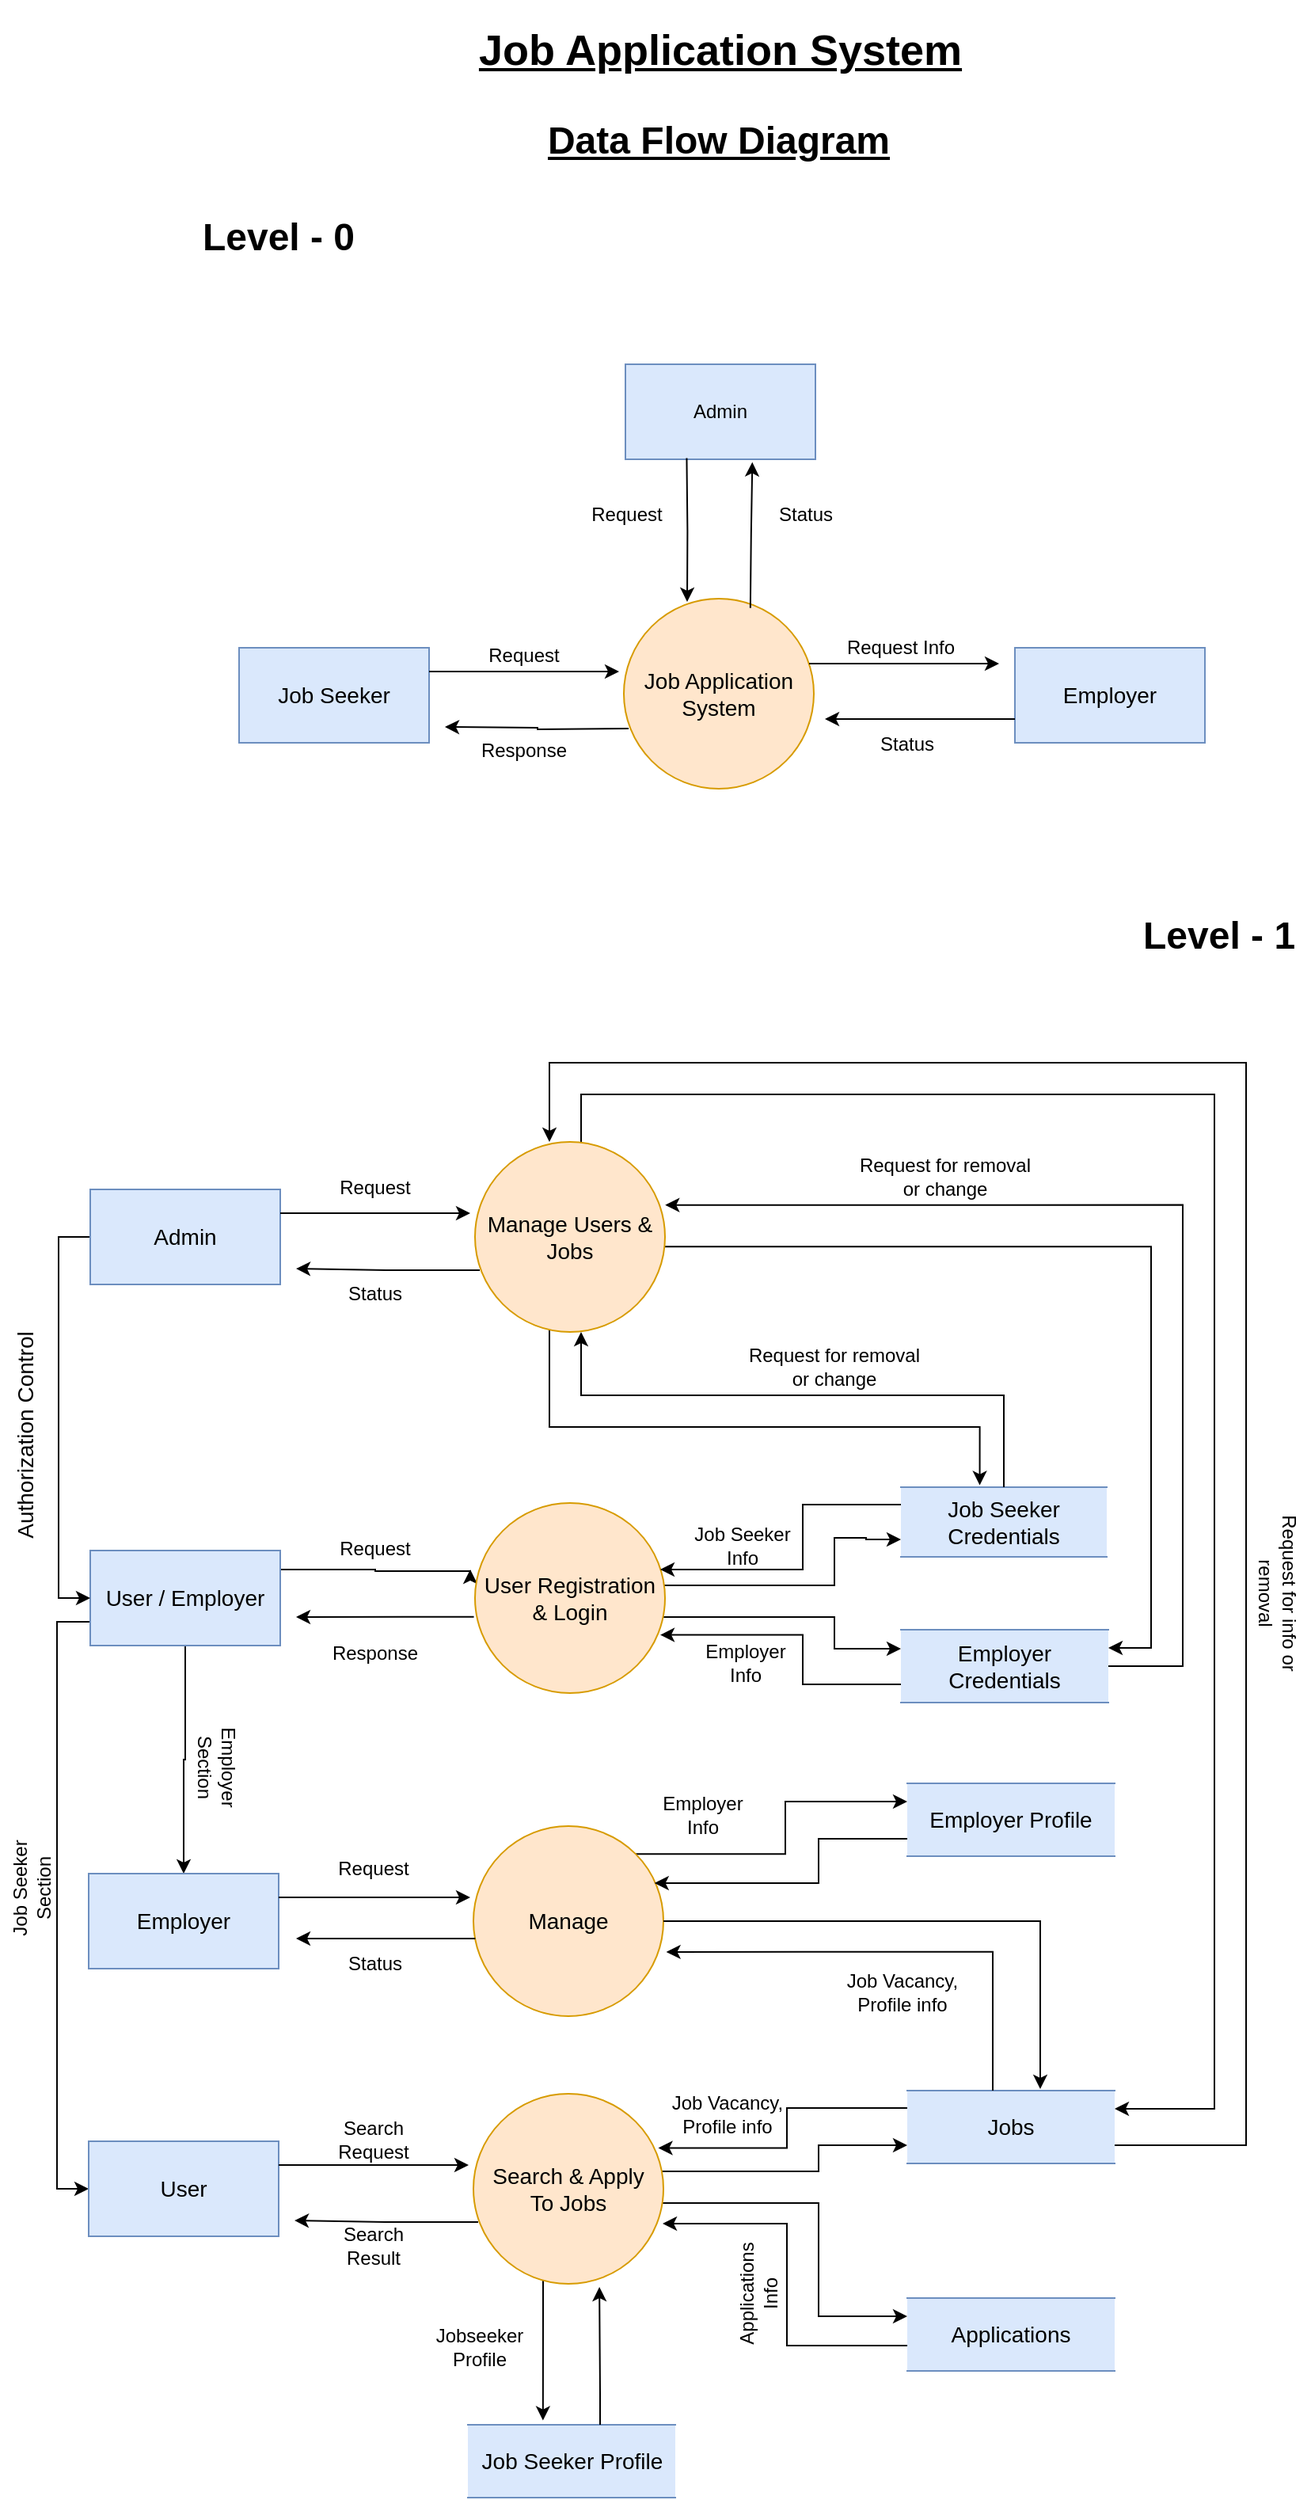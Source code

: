 <mxfile version="22.1.11" type="github" pages="2">
  <diagram name="DFD" id="n0FZbdHuvzvqF5hNi4Mt">
    <mxGraphModel dx="4400" dy="2300" grid="1" gridSize="10" guides="1" tooltips="1" connect="1" arrows="1" fold="1" page="1" pageScale="1" pageWidth="827" pageHeight="1169" math="0" shadow="0">
      <root>
        <mxCell id="0" />
        <mxCell id="1" parent="0" />
        <mxCell id="ZXx62WjoBj0hGwNEn4ZQ-1" value="&lt;h1&gt;&lt;font style=&quot;font-size: 27px;&quot;&gt;Job Application System&lt;/font&gt;&lt;/h1&gt;" style="text;html=1;strokeColor=none;fillColor=none;spacing=5;spacingTop=-20;whiteSpace=wrap;overflow=hidden;rounded=0;align=center;fontStyle=4" parent="1" vertex="1">
          <mxGeometry x="289" y="40" width="330" height="40" as="geometry" />
        </mxCell>
        <mxCell id="ZXx62WjoBj0hGwNEn4ZQ-2" value="&lt;h1&gt;Data Flow Diagram&lt;/h1&gt;" style="text;html=1;strokeColor=none;fillColor=none;spacing=5;spacingTop=-20;whiteSpace=wrap;overflow=hidden;rounded=0;align=center;fontStyle=4" parent="1" vertex="1">
          <mxGeometry x="328" y="99" width="250" height="40" as="geometry" />
        </mxCell>
        <mxCell id="ZXx62WjoBj0hGwNEn4ZQ-3" value="&lt;h1&gt;Level - 0&lt;/h1&gt;" style="text;html=1;strokeColor=none;fillColor=none;spacing=5;spacingTop=-20;whiteSpace=wrap;overflow=hidden;rounded=0;align=center;" parent="1" vertex="1">
          <mxGeometry x="115" y="160" width="120" height="40" as="geometry" />
        </mxCell>
        <mxCell id="ZXx62WjoBj0hGwNEn4ZQ-5" value="&lt;font style=&quot;font-size: 14px;&quot;&gt;Job Seeker&lt;/font&gt;" style="rounded=0;whiteSpace=wrap;html=1;fillColor=#dae8fc;strokeColor=#6c8ebf;" parent="1" vertex="1">
          <mxGeometry x="150" y="439" width="120" height="60" as="geometry" />
        </mxCell>
        <mxCell id="ZXx62WjoBj0hGwNEn4ZQ-6" value="&lt;font style=&quot;font-size: 14px;&quot;&gt;Job Application System&lt;/font&gt;" style="ellipse;whiteSpace=wrap;html=1;aspect=fixed;fillColor=#ffe6cc;strokeColor=#d79b00;" parent="1" vertex="1">
          <mxGeometry x="393" y="408" width="120" height="120" as="geometry" />
        </mxCell>
        <mxCell id="ZXx62WjoBj0hGwNEn4ZQ-7" value="&lt;font style=&quot;font-size: 14px;&quot;&gt;Employer&lt;/font&gt;" style="rounded=0;whiteSpace=wrap;html=1;fillColor=#dae8fc;strokeColor=#6c8ebf;" parent="1" vertex="1">
          <mxGeometry x="640" y="439" width="120" height="60" as="geometry" />
        </mxCell>
        <mxCell id="ZXx62WjoBj0hGwNEn4ZQ-13" value="" style="endArrow=classic;html=1;rounded=0;edgeStyle=orthogonalEdgeStyle;exitX=1;exitY=0.25;exitDx=0;exitDy=0;" parent="1" source="ZXx62WjoBj0hGwNEn4ZQ-5" edge="1">
          <mxGeometry width="50" height="50" relative="1" as="geometry">
            <mxPoint x="300" y="489" as="sourcePoint" />
            <mxPoint x="390" y="454" as="targetPoint" />
          </mxGeometry>
        </mxCell>
        <mxCell id="ZXx62WjoBj0hGwNEn4ZQ-14" value="" style="endArrow=classic;html=1;rounded=0;edgeStyle=orthogonalEdgeStyle;exitX=0.975;exitY=0.333;exitDx=0;exitDy=0;exitPerimeter=0;" parent="1" edge="1">
          <mxGeometry width="50" height="50" relative="1" as="geometry">
            <mxPoint x="510" y="448.96" as="sourcePoint" />
            <mxPoint x="630" y="449" as="targetPoint" />
          </mxGeometry>
        </mxCell>
        <mxCell id="ZXx62WjoBj0hGwNEn4ZQ-15" value="" style="endArrow=classic;html=1;rounded=0;edgeStyle=orthogonalEdgeStyle;exitX=0;exitY=0.75;exitDx=0;exitDy=0;" parent="1" source="ZXx62WjoBj0hGwNEn4ZQ-7" edge="1">
          <mxGeometry width="50" height="50" relative="1" as="geometry">
            <mxPoint x="550" y="519" as="sourcePoint" />
            <mxPoint x="520" y="484" as="targetPoint" />
          </mxGeometry>
        </mxCell>
        <mxCell id="ZXx62WjoBj0hGwNEn4ZQ-16" value="" style="endArrow=classic;html=1;rounded=0;edgeStyle=orthogonalEdgeStyle;exitX=0.025;exitY=0.675;exitDx=0;exitDy=0;exitPerimeter=0;" parent="1" edge="1">
          <mxGeometry width="50" height="50" relative="1" as="geometry">
            <mxPoint x="396" y="490" as="sourcePoint" />
            <mxPoint x="280" y="489" as="targetPoint" />
          </mxGeometry>
        </mxCell>
        <mxCell id="ZXx62WjoBj0hGwNEn4ZQ-17" value="Request" style="text;html=1;strokeColor=none;fillColor=none;align=center;verticalAlign=middle;whiteSpace=wrap;rounded=0;" parent="1" vertex="1">
          <mxGeometry x="300" y="429" width="60" height="30" as="geometry" />
        </mxCell>
        <mxCell id="ZXx62WjoBj0hGwNEn4ZQ-18" value="Request Info" style="text;html=1;strokeColor=none;fillColor=none;align=center;verticalAlign=middle;whiteSpace=wrap;rounded=0;" parent="1" vertex="1">
          <mxGeometry x="528" y="424" width="80" height="30" as="geometry" />
        </mxCell>
        <mxCell id="ZXx62WjoBj0hGwNEn4ZQ-19" value="Response" style="text;html=1;strokeColor=none;fillColor=none;align=center;verticalAlign=middle;whiteSpace=wrap;rounded=0;" parent="1" vertex="1">
          <mxGeometry x="300" y="489" width="60" height="30" as="geometry" />
        </mxCell>
        <mxCell id="ZXx62WjoBj0hGwNEn4ZQ-20" value="Status" style="text;html=1;strokeColor=none;fillColor=none;align=center;verticalAlign=middle;whiteSpace=wrap;rounded=0;" parent="1" vertex="1">
          <mxGeometry x="542" y="485" width="60" height="30" as="geometry" />
        </mxCell>
        <mxCell id="ZXx62WjoBj0hGwNEn4ZQ-21" value="&lt;h1&gt;Level - 1&lt;/h1&gt;" style="text;html=1;strokeColor=none;fillColor=none;spacing=5;spacingTop=-20;whiteSpace=wrap;overflow=hidden;rounded=0;" parent="1" vertex="1">
          <mxGeometry x="716" y="601" width="110" height="40" as="geometry" />
        </mxCell>
        <mxCell id="LY_n04c2pggJdk4liKM1-3" style="edgeStyle=orthogonalEdgeStyle;rounded=0;orthogonalLoop=1;jettySize=auto;html=1;exitX=0;exitY=0.75;exitDx=0;exitDy=0;entryX=0;entryY=0.5;entryDx=0;entryDy=0;" parent="1" source="ZXx62WjoBj0hGwNEn4ZQ-34" target="rvOceuUh3xd4G9wwaCa7-1" edge="1">
          <mxGeometry relative="1" as="geometry">
            <mxPoint x="56" y="1232" as="sourcePoint" />
          </mxGeometry>
        </mxCell>
        <mxCell id="LY_n04c2pggJdk4liKM1-40" style="edgeStyle=orthogonalEdgeStyle;rounded=0;orthogonalLoop=1;jettySize=auto;html=1;" parent="1" source="ZXx62WjoBj0hGwNEn4ZQ-34" edge="1">
          <mxGeometry relative="1" as="geometry">
            <mxPoint x="296" y="1021" as="targetPoint" />
            <Array as="points">
              <mxPoint x="236" y="1021" />
              <mxPoint x="296" y="1022" />
            </Array>
          </mxGeometry>
        </mxCell>
        <mxCell id="FFaIjdkaDEvUhMHpH5DO-14" style="edgeStyle=orthogonalEdgeStyle;rounded=0;orthogonalLoop=1;jettySize=auto;html=1;" edge="1" parent="1" source="ZXx62WjoBj0hGwNEn4ZQ-34" target="3oJ-Er16zWGDzY93MScV-1">
          <mxGeometry relative="1" as="geometry" />
        </mxCell>
        <mxCell id="ZXx62WjoBj0hGwNEn4ZQ-34" value="&lt;span style=&quot;font-size: 14px;&quot;&gt;User / Employer&lt;/span&gt;" style="rounded=0;whiteSpace=wrap;html=1;fillColor=#dae8fc;strokeColor=#6c8ebf;" parent="1" vertex="1">
          <mxGeometry x="56" y="1009" width="120" height="60" as="geometry" />
        </mxCell>
        <mxCell id="LY_n04c2pggJdk4liKM1-36" style="edgeStyle=orthogonalEdgeStyle;rounded=0;orthogonalLoop=1;jettySize=auto;html=1;entryX=0;entryY=0.75;entryDx=0;entryDy=0;" parent="1" source="ZXx62WjoBj0hGwNEn4ZQ-35" target="LY_n04c2pggJdk4liKM1-7" edge="1">
          <mxGeometry relative="1" as="geometry">
            <Array as="points">
              <mxPoint x="526" y="1031" />
              <mxPoint x="526" y="1001" />
              <mxPoint x="546" y="1001" />
            </Array>
          </mxGeometry>
        </mxCell>
        <mxCell id="LY_n04c2pggJdk4liKM1-37" style="edgeStyle=orthogonalEdgeStyle;rounded=0;orthogonalLoop=1;jettySize=auto;html=1;entryX=0;entryY=0.261;entryDx=0;entryDy=0;entryPerimeter=0;" parent="1" source="ZXx62WjoBj0hGwNEn4ZQ-35" target="LY_n04c2pggJdk4liKM1-8" edge="1">
          <mxGeometry relative="1" as="geometry">
            <Array as="points">
              <mxPoint x="526" y="1051" />
              <mxPoint x="526" y="1071" />
            </Array>
          </mxGeometry>
        </mxCell>
        <mxCell id="LY_n04c2pggJdk4liKM1-41" style="edgeStyle=orthogonalEdgeStyle;rounded=0;orthogonalLoop=1;jettySize=auto;html=1;exitX=-0.006;exitY=0.599;exitDx=0;exitDy=0;exitPerimeter=0;" parent="1" source="ZXx62WjoBj0hGwNEn4ZQ-35" edge="1">
          <mxGeometry relative="1" as="geometry">
            <mxPoint x="186" y="1051" as="targetPoint" />
            <Array as="points">
              <mxPoint x="276" y="1051" />
              <mxPoint x="276" y="1051" />
            </Array>
          </mxGeometry>
        </mxCell>
        <mxCell id="ZXx62WjoBj0hGwNEn4ZQ-35" value="&lt;span style=&quot;font-size: 14px;&quot;&gt;User Registration &amp;amp; Login&lt;/span&gt;" style="ellipse;whiteSpace=wrap;html=1;aspect=fixed;fillColor=#ffe6cc;strokeColor=#d79b00;" parent="1" vertex="1">
          <mxGeometry x="299" y="979" width="120" height="120" as="geometry" />
        </mxCell>
        <mxCell id="ZXx62WjoBj0hGwNEn4ZQ-39" value="Request" style="text;html=1;strokeColor=none;fillColor=none;align=center;verticalAlign=middle;whiteSpace=wrap;rounded=0;" parent="1" vertex="1">
          <mxGeometry x="206" y="993" width="60" height="30" as="geometry" />
        </mxCell>
        <mxCell id="ZXx62WjoBj0hGwNEn4ZQ-41" value="Response" style="text;html=1;strokeColor=none;fillColor=none;align=center;verticalAlign=middle;whiteSpace=wrap;rounded=0;" parent="1" vertex="1">
          <mxGeometry x="206" y="1059" width="60" height="30" as="geometry" />
        </mxCell>
        <mxCell id="ZXx62WjoBj0hGwNEn4ZQ-48" value="Job Seeker Info" style="text;html=1;strokeColor=none;fillColor=none;align=center;verticalAlign=middle;whiteSpace=wrap;rounded=0;" parent="1" vertex="1">
          <mxGeometry x="432" y="991" width="72" height="30" as="geometry" />
        </mxCell>
        <mxCell id="ZXx62WjoBj0hGwNEn4ZQ-49" value="Employer Info" style="text;html=1;strokeColor=none;fillColor=none;align=center;verticalAlign=middle;whiteSpace=wrap;rounded=0;" parent="1" vertex="1">
          <mxGeometry x="440" y="1065" width="60" height="30" as="geometry" />
        </mxCell>
        <mxCell id="rvOceuUh3xd4G9wwaCa7-1" value="&lt;span style=&quot;font-size: 14px;&quot;&gt;User&lt;/span&gt;" style="rounded=0;whiteSpace=wrap;html=1;fillColor=#dae8fc;strokeColor=#6c8ebf;" parent="1" vertex="1">
          <mxGeometry x="55" y="1382" width="120" height="60" as="geometry" />
        </mxCell>
        <mxCell id="LY_n04c2pggJdk4liKM1-34" style="edgeStyle=orthogonalEdgeStyle;rounded=0;orthogonalLoop=1;jettySize=auto;html=1;entryX=0;entryY=0.75;entryDx=0;entryDy=0;" parent="1" source="rvOceuUh3xd4G9wwaCa7-2" target="LY_n04c2pggJdk4liKM1-12" edge="1">
          <mxGeometry relative="1" as="geometry">
            <Array as="points">
              <mxPoint x="516" y="1401" />
              <mxPoint x="516" y="1384" />
            </Array>
          </mxGeometry>
        </mxCell>
        <mxCell id="FFaIjdkaDEvUhMHpH5DO-2" style="edgeStyle=orthogonalEdgeStyle;rounded=0;orthogonalLoop=1;jettySize=auto;html=1;entryX=0;entryY=0.25;entryDx=0;entryDy=0;" edge="1" parent="1" source="rvOceuUh3xd4G9wwaCa7-2" target="LY_n04c2pggJdk4liKM1-13">
          <mxGeometry relative="1" as="geometry">
            <Array as="points">
              <mxPoint x="516" y="1421" />
              <mxPoint x="516" y="1492" />
            </Array>
          </mxGeometry>
        </mxCell>
        <mxCell id="FFaIjdkaDEvUhMHpH5DO-5" style="edgeStyle=orthogonalEdgeStyle;rounded=0;orthogonalLoop=1;jettySize=auto;html=1;entryX=0.362;entryY=-0.059;entryDx=0;entryDy=0;entryPerimeter=0;" edge="1" parent="1" source="rvOceuUh3xd4G9wwaCa7-2" target="FFaIjdkaDEvUhMHpH5DO-4">
          <mxGeometry relative="1" as="geometry">
            <Array as="points">
              <mxPoint x="342" y="1491" />
              <mxPoint x="342" y="1491" />
            </Array>
          </mxGeometry>
        </mxCell>
        <mxCell id="rvOceuUh3xd4G9wwaCa7-2" value="&lt;span style=&quot;font-size: 14px;&quot;&gt;Search &amp;amp; Apply &lt;br&gt;To Jobs&lt;/span&gt;" style="ellipse;whiteSpace=wrap;html=1;aspect=fixed;fillColor=#ffe6cc;strokeColor=#d79b00;" parent="1" vertex="1">
          <mxGeometry x="298" y="1352" width="120" height="120" as="geometry" />
        </mxCell>
        <mxCell id="rvOceuUh3xd4G9wwaCa7-4" value="" style="endArrow=classic;html=1;rounded=0;edgeStyle=orthogonalEdgeStyle;exitX=1;exitY=0.25;exitDx=0;exitDy=0;" parent="1" source="rvOceuUh3xd4G9wwaCa7-1" edge="1">
          <mxGeometry width="50" height="50" relative="1" as="geometry">
            <mxPoint x="205" y="1432" as="sourcePoint" />
            <mxPoint x="295" y="1397" as="targetPoint" />
          </mxGeometry>
        </mxCell>
        <mxCell id="rvOceuUh3xd4G9wwaCa7-5" value="" style="endArrow=classic;html=1;rounded=0;edgeStyle=orthogonalEdgeStyle;exitX=0.025;exitY=0.675;exitDx=0;exitDy=0;exitPerimeter=0;" parent="1" source="rvOceuUh3xd4G9wwaCa7-2" edge="1">
          <mxGeometry width="50" height="50" relative="1" as="geometry">
            <mxPoint x="185" y="1482" as="sourcePoint" />
            <mxPoint x="185" y="1432" as="targetPoint" />
          </mxGeometry>
        </mxCell>
        <mxCell id="rvOceuUh3xd4G9wwaCa7-6" value="Search&lt;br&gt;Request" style="text;html=1;strokeColor=none;fillColor=none;align=center;verticalAlign=middle;whiteSpace=wrap;rounded=0;" parent="1" vertex="1">
          <mxGeometry x="205" y="1366" width="60" height="30" as="geometry" />
        </mxCell>
        <mxCell id="rvOceuUh3xd4G9wwaCa7-7" value="Search Result" style="text;html=1;strokeColor=none;fillColor=none;align=center;verticalAlign=middle;whiteSpace=wrap;rounded=0;" parent="1" vertex="1">
          <mxGeometry x="205" y="1433" width="60" height="30" as="geometry" />
        </mxCell>
        <mxCell id="rvOceuUh3xd4G9wwaCa7-10" value="Applications Info" style="text;html=1;strokeColor=none;fillColor=none;align=center;verticalAlign=middle;whiteSpace=wrap;rounded=0;rotation=270;" parent="1" vertex="1">
          <mxGeometry x="442" y="1463" width="72" height="30" as="geometry" />
        </mxCell>
        <mxCell id="rvOceuUh3xd4G9wwaCa7-11" value="Job Vacancy, Profile info" style="text;html=1;strokeColor=none;fillColor=none;align=center;verticalAlign=middle;whiteSpace=wrap;rounded=0;" parent="1" vertex="1">
          <mxGeometry x="418" y="1350" width="81" height="30" as="geometry" />
        </mxCell>
        <mxCell id="LY_n04c2pggJdk4liKM1-27" style="edgeStyle=orthogonalEdgeStyle;rounded=0;orthogonalLoop=1;jettySize=auto;html=1;entryX=0;entryY=0.5;entryDx=0;entryDy=0;" parent="1" source="rvOceuUh3xd4G9wwaCa7-31" target="ZXx62WjoBj0hGwNEn4ZQ-34" edge="1">
          <mxGeometry relative="1" as="geometry">
            <Array as="points">
              <mxPoint x="36" y="811" />
              <mxPoint x="36" y="1039" />
            </Array>
          </mxGeometry>
        </mxCell>
        <mxCell id="rvOceuUh3xd4G9wwaCa7-31" value="&lt;span style=&quot;font-size: 14px;&quot;&gt;Admin&lt;/span&gt;" style="rounded=0;whiteSpace=wrap;html=1;fillColor=#dae8fc;strokeColor=#6c8ebf;" parent="1" vertex="1">
          <mxGeometry x="56" y="781" width="120" height="60" as="geometry" />
        </mxCell>
        <mxCell id="LY_n04c2pggJdk4liKM1-25" style="edgeStyle=orthogonalEdgeStyle;rounded=0;orthogonalLoop=1;jettySize=auto;html=1;entryX=0.383;entryY=-0.028;entryDx=0;entryDy=0;entryPerimeter=0;" parent="1" source="rvOceuUh3xd4G9wwaCa7-32" target="LY_n04c2pggJdk4liKM1-7" edge="1">
          <mxGeometry relative="1" as="geometry">
            <Array as="points">
              <mxPoint x="346" y="931" />
              <mxPoint x="618" y="931" />
            </Array>
          </mxGeometry>
        </mxCell>
        <mxCell id="LY_n04c2pggJdk4liKM1-30" style="edgeStyle=orthogonalEdgeStyle;rounded=0;orthogonalLoop=1;jettySize=auto;html=1;entryX=1;entryY=0.25;entryDx=0;entryDy=0;exitX=0.999;exitY=0.551;exitDx=0;exitDy=0;exitPerimeter=0;" parent="1" source="rvOceuUh3xd4G9wwaCa7-32" target="LY_n04c2pggJdk4liKM1-8" edge="1">
          <mxGeometry relative="1" as="geometry">
            <mxPoint x="486" y="821" as="sourcePoint" />
            <Array as="points">
              <mxPoint x="726" y="817" />
              <mxPoint x="726" y="1071" />
            </Array>
          </mxGeometry>
        </mxCell>
        <mxCell id="FFaIjdkaDEvUhMHpH5DO-8" style="edgeStyle=orthogonalEdgeStyle;rounded=0;orthogonalLoop=1;jettySize=auto;html=1;entryX=1;entryY=0.25;entryDx=0;entryDy=0;" edge="1" parent="1" source="rvOceuUh3xd4G9wwaCa7-32" target="LY_n04c2pggJdk4liKM1-12">
          <mxGeometry relative="1" as="geometry">
            <Array as="points">
              <mxPoint x="366" y="721" />
              <mxPoint x="766" y="721" />
              <mxPoint x="766" y="1361" />
            </Array>
          </mxGeometry>
        </mxCell>
        <mxCell id="rvOceuUh3xd4G9wwaCa7-32" value="&lt;span style=&quot;font-size: 14px;&quot;&gt;Manage Users &amp;amp; Jobs&lt;/span&gt;" style="ellipse;whiteSpace=wrap;html=1;aspect=fixed;fillColor=#ffe6cc;strokeColor=#d79b00;" parent="1" vertex="1">
          <mxGeometry x="299" y="751" width="120" height="120" as="geometry" />
        </mxCell>
        <mxCell id="rvOceuUh3xd4G9wwaCa7-34" value="" style="endArrow=classic;html=1;rounded=0;edgeStyle=orthogonalEdgeStyle;exitX=1;exitY=0.25;exitDx=0;exitDy=0;" parent="1" source="rvOceuUh3xd4G9wwaCa7-31" edge="1">
          <mxGeometry width="50" height="50" relative="1" as="geometry">
            <mxPoint x="206" y="831" as="sourcePoint" />
            <mxPoint x="296" y="796" as="targetPoint" />
          </mxGeometry>
        </mxCell>
        <mxCell id="rvOceuUh3xd4G9wwaCa7-35" value="" style="endArrow=classic;html=1;rounded=0;edgeStyle=orthogonalEdgeStyle;exitX=0.025;exitY=0.675;exitDx=0;exitDy=0;exitPerimeter=0;" parent="1" source="rvOceuUh3xd4G9wwaCa7-32" edge="1">
          <mxGeometry width="50" height="50" relative="1" as="geometry">
            <mxPoint x="186" y="881" as="sourcePoint" />
            <mxPoint x="186" y="831" as="targetPoint" />
          </mxGeometry>
        </mxCell>
        <mxCell id="rvOceuUh3xd4G9wwaCa7-36" value="Request" style="text;html=1;strokeColor=none;fillColor=none;align=center;verticalAlign=middle;whiteSpace=wrap;rounded=0;" parent="1" vertex="1">
          <mxGeometry x="206" y="765" width="60" height="30" as="geometry" />
        </mxCell>
        <mxCell id="rvOceuUh3xd4G9wwaCa7-37" value="Status" style="text;html=1;strokeColor=none;fillColor=none;align=center;verticalAlign=middle;whiteSpace=wrap;rounded=0;" parent="1" vertex="1">
          <mxGeometry x="206" y="832" width="60" height="30" as="geometry" />
        </mxCell>
        <mxCell id="rvOceuUh3xd4G9wwaCa7-49" value="Request" style="text;html=1;strokeColor=none;fillColor=none;align=center;verticalAlign=middle;whiteSpace=wrap;rounded=0;" parent="1" vertex="1">
          <mxGeometry x="365" y="340" width="60" height="30" as="geometry" />
        </mxCell>
        <mxCell id="rvOceuUh3xd4G9wwaCa7-50" value="Status" style="text;html=1;strokeColor=none;fillColor=none;align=center;verticalAlign=middle;whiteSpace=wrap;rounded=0;" parent="1" vertex="1">
          <mxGeometry x="478" y="340" width="60" height="30" as="geometry" />
        </mxCell>
        <mxCell id="rvOceuUh3xd4G9wwaCa7-51" value="Admin" style="rounded=0;whiteSpace=wrap;html=1;fillColor=#dae8fc;strokeColor=#6c8ebf;" parent="1" vertex="1">
          <mxGeometry x="394" y="260" width="120" height="60" as="geometry" />
        </mxCell>
        <mxCell id="rvOceuUh3xd4G9wwaCa7-52" value="" style="endArrow=classic;html=1;rounded=0;edgeStyle=orthogonalEdgeStyle;exitX=0.356;exitY=0.987;exitDx=0;exitDy=0;exitPerimeter=0;" parent="1" edge="1">
          <mxGeometry width="50" height="50" relative="1" as="geometry">
            <mxPoint x="432.72" y="319.22" as="sourcePoint" />
            <mxPoint x="433" y="410" as="targetPoint" />
          </mxGeometry>
        </mxCell>
        <mxCell id="rvOceuUh3xd4G9wwaCa7-54" value="" style="endArrow=classic;html=1;rounded=0;edgeStyle=orthogonalEdgeStyle;entryX=0.668;entryY=1.03;entryDx=0;entryDy=0;entryPerimeter=0;exitX=0.691;exitY=-0.009;exitDx=0;exitDy=0;exitPerimeter=0;" parent="1" target="rvOceuUh3xd4G9wwaCa7-51" edge="1">
          <mxGeometry width="50" height="50" relative="1" as="geometry">
            <mxPoint x="472.92" y="413.92" as="sourcePoint" />
            <mxPoint x="472" y="327.8" as="targetPoint" />
          </mxGeometry>
        </mxCell>
        <mxCell id="3oJ-Er16zWGDzY93MScV-1" value="&lt;span style=&quot;font-size: 14px;&quot;&gt;Employer&lt;/span&gt;" style="rounded=0;whiteSpace=wrap;html=1;fillColor=#dae8fc;strokeColor=#6c8ebf;" parent="1" vertex="1">
          <mxGeometry x="55" y="1213" width="120" height="60" as="geometry" />
        </mxCell>
        <mxCell id="LY_n04c2pggJdk4liKM1-43" style="edgeStyle=orthogonalEdgeStyle;rounded=0;orthogonalLoop=1;jettySize=auto;html=1;exitX=1;exitY=0;exitDx=0;exitDy=0;entryX=0;entryY=0.25;entryDx=0;entryDy=0;" parent="1" source="3oJ-Er16zWGDzY93MScV-2" target="LY_n04c2pggJdk4liKM1-11" edge="1">
          <mxGeometry relative="1" as="geometry" />
        </mxCell>
        <mxCell id="3oJ-Er16zWGDzY93MScV-2" value="&lt;span style=&quot;font-size: 14px;&quot;&gt;Manage&lt;/span&gt;" style="ellipse;whiteSpace=wrap;html=1;aspect=fixed;fillColor=#ffe6cc;strokeColor=#d79b00;" parent="1" vertex="1">
          <mxGeometry x="298" y="1183" width="120" height="120" as="geometry" />
        </mxCell>
        <mxCell id="3oJ-Er16zWGDzY93MScV-6" value="Request" style="text;html=1;strokeColor=none;fillColor=none;align=center;verticalAlign=middle;whiteSpace=wrap;rounded=0;" parent="1" vertex="1">
          <mxGeometry x="205" y="1195" width="60" height="30" as="geometry" />
        </mxCell>
        <mxCell id="3oJ-Er16zWGDzY93MScV-7" value="Status" style="text;html=1;strokeColor=none;fillColor=none;align=center;verticalAlign=middle;whiteSpace=wrap;rounded=0;" parent="1" vertex="1">
          <mxGeometry x="206" y="1255" width="60" height="30" as="geometry" />
        </mxCell>
        <mxCell id="3oJ-Er16zWGDzY93MScV-9" value="Employer Info" style="text;html=1;strokeColor=none;fillColor=none;align=center;verticalAlign=middle;whiteSpace=wrap;rounded=0;" parent="1" vertex="1">
          <mxGeometry x="407" y="1161" width="72" height="30" as="geometry" />
        </mxCell>
        <mxCell id="3oJ-Er16zWGDzY93MScV-10" value="Job Vacancy, Profile info" style="text;html=1;strokeColor=none;fillColor=none;align=center;verticalAlign=middle;whiteSpace=wrap;rounded=0;" parent="1" vertex="1">
          <mxGeometry x="525" y="1273" width="88" height="30" as="geometry" />
        </mxCell>
        <mxCell id="3oJ-Er16zWGDzY93MScV-19" value="" style="endArrow=classic;html=1;rounded=0;exitX=1;exitY=0.25;exitDx=0;exitDy=0;" parent="1" source="3oJ-Er16zWGDzY93MScV-1" edge="1">
          <mxGeometry width="50" height="50" relative="1" as="geometry">
            <mxPoint x="206" y="1255" as="sourcePoint" />
            <mxPoint x="296" y="1228" as="targetPoint" />
          </mxGeometry>
        </mxCell>
        <mxCell id="3oJ-Er16zWGDzY93MScV-20" value="" style="endArrow=classic;html=1;rounded=0;exitX=0.01;exitY=0.592;exitDx=0;exitDy=0;exitPerimeter=0;" parent="1" source="3oJ-Er16zWGDzY93MScV-2" edge="1">
          <mxGeometry width="50" height="50" relative="1" as="geometry">
            <mxPoint x="156" y="1335" as="sourcePoint" />
            <mxPoint x="186" y="1254" as="targetPoint" />
          </mxGeometry>
        </mxCell>
        <mxCell id="LY_n04c2pggJdk4liKM1-6" value="Employer Section" style="text;html=1;strokeColor=none;fillColor=none;align=center;verticalAlign=middle;whiteSpace=wrap;rounded=0;rotation=90;" parent="1" vertex="1">
          <mxGeometry x="106" y="1131" width="60" height="30" as="geometry" />
        </mxCell>
        <mxCell id="LY_n04c2pggJdk4liKM1-7" value="&lt;font style=&quot;font-size: 14px;&quot;&gt;Job Seeker Credentials&lt;/font&gt;" style="html=1;dashed=0;whiteSpace=wrap;shape=partialRectangle;right=0;left=0;fillColor=#dae8fc;strokeColor=#6c8ebf;" parent="1" vertex="1">
          <mxGeometry x="568" y="969" width="130" height="44" as="geometry" />
        </mxCell>
        <mxCell id="LY_n04c2pggJdk4liKM1-8" value="&lt;font style=&quot;font-size: 14px;&quot;&gt;Employer Credentials&lt;/font&gt;" style="html=1;dashed=0;whiteSpace=wrap;shape=partialRectangle;right=0;left=0;fillColor=#dae8fc;strokeColor=#6c8ebf;" parent="1" vertex="1">
          <mxGeometry x="568" y="1059" width="131" height="46" as="geometry" />
        </mxCell>
        <mxCell id="LY_n04c2pggJdk4liKM1-11" value="&lt;font style=&quot;font-size: 14px;&quot;&gt;Employer Profile&lt;/font&gt;" style="html=1;dashed=0;whiteSpace=wrap;shape=partialRectangle;right=0;left=0;fillColor=#dae8fc;strokeColor=#6c8ebf;" parent="1" vertex="1">
          <mxGeometry x="572" y="1156" width="131" height="46" as="geometry" />
        </mxCell>
        <mxCell id="FFaIjdkaDEvUhMHpH5DO-9" style="edgeStyle=orthogonalEdgeStyle;rounded=0;orthogonalLoop=1;jettySize=auto;html=1;exitX=1;exitY=0.75;exitDx=0;exitDy=0;" edge="1" parent="1" source="LY_n04c2pggJdk4liKM1-12">
          <mxGeometry relative="1" as="geometry">
            <mxPoint x="346" y="751" as="targetPoint" />
            <Array as="points">
              <mxPoint x="786" y="1385" />
              <mxPoint x="786" y="701" />
              <mxPoint x="346" y="701" />
              <mxPoint x="346" y="751" />
            </Array>
          </mxGeometry>
        </mxCell>
        <mxCell id="LY_n04c2pggJdk4liKM1-12" value="&lt;font style=&quot;font-size: 14px;&quot;&gt;Jobs&lt;/font&gt;" style="html=1;dashed=0;whiteSpace=wrap;shape=partialRectangle;right=0;left=0;fillColor=#dae8fc;strokeColor=#6c8ebf;" parent="1" vertex="1">
          <mxGeometry x="572" y="1350" width="131" height="46" as="geometry" />
        </mxCell>
        <mxCell id="LY_n04c2pggJdk4liKM1-13" value="&lt;font style=&quot;font-size: 14px;&quot;&gt;Applications&lt;/font&gt;" style="html=1;dashed=0;whiteSpace=wrap;shape=partialRectangle;right=0;left=0;fillColor=#dae8fc;strokeColor=#6c8ebf;" parent="1" vertex="1">
          <mxGeometry x="572" y="1481" width="131" height="46" as="geometry" />
        </mxCell>
        <mxCell id="LY_n04c2pggJdk4liKM1-21" value="Job Seeker Section" style="text;html=1;strokeColor=none;fillColor=none;align=center;verticalAlign=middle;whiteSpace=wrap;rounded=0;rotation=270;" parent="1" vertex="1">
          <mxGeometry x="-16" y="1207" width="70" height="30" as="geometry" />
        </mxCell>
        <mxCell id="LY_n04c2pggJdk4liKM1-24" value="&lt;font style=&quot;font-size: 14px;&quot;&gt;Authorization Control&lt;/font&gt;" style="text;html=1;strokeColor=none;fillColor=none;align=center;verticalAlign=middle;whiteSpace=wrap;rounded=0;rotation=270;" parent="1" vertex="1">
          <mxGeometry x="-55" y="921" width="140" height="30" as="geometry" />
        </mxCell>
        <mxCell id="LY_n04c2pggJdk4liKM1-26" style="edgeStyle=orthogonalEdgeStyle;rounded=0;orthogonalLoop=1;jettySize=auto;html=1;exitX=0.5;exitY=0;exitDx=0;exitDy=0;" parent="1" source="LY_n04c2pggJdk4liKM1-7" edge="1">
          <mxGeometry relative="1" as="geometry">
            <mxPoint x="366" y="871" as="targetPoint" />
            <Array as="points">
              <mxPoint x="633" y="911" />
              <mxPoint x="366" y="911" />
            </Array>
          </mxGeometry>
        </mxCell>
        <mxCell id="LY_n04c2pggJdk4liKM1-31" style="edgeStyle=orthogonalEdgeStyle;rounded=0;orthogonalLoop=1;jettySize=auto;html=1;exitX=1;exitY=0.5;exitDx=0;exitDy=0;entryX=1.001;entryY=0.332;entryDx=0;entryDy=0;entryPerimeter=0;" parent="1" source="LY_n04c2pggJdk4liKM1-8" target="rvOceuUh3xd4G9wwaCa7-32" edge="1">
          <mxGeometry relative="1" as="geometry">
            <mxPoint x="696" y="1091" as="sourcePoint" />
            <mxPoint x="426" y="791" as="targetPoint" />
            <Array as="points">
              <mxPoint x="746" y="1082" />
              <mxPoint x="746" y="791" />
            </Array>
          </mxGeometry>
        </mxCell>
        <mxCell id="LY_n04c2pggJdk4liKM1-32" style="edgeStyle=orthogonalEdgeStyle;rounded=0;orthogonalLoop=1;jettySize=auto;html=1;" parent="1" source="3oJ-Er16zWGDzY93MScV-2" edge="1">
          <mxGeometry relative="1" as="geometry">
            <mxPoint x="656" y="1349" as="targetPoint" />
            <Array as="points">
              <mxPoint x="656" y="1243" />
              <mxPoint x="656" y="1349" />
            </Array>
          </mxGeometry>
        </mxCell>
        <mxCell id="LY_n04c2pggJdk4liKM1-33" style="edgeStyle=orthogonalEdgeStyle;rounded=0;orthogonalLoop=1;jettySize=auto;html=1;entryX=1.015;entryY=0.662;entryDx=0;entryDy=0;entryPerimeter=0;" parent="1" source="LY_n04c2pggJdk4liKM1-12" target="3oJ-Er16zWGDzY93MScV-2" edge="1">
          <mxGeometry relative="1" as="geometry">
            <Array as="points">
              <mxPoint x="626" y="1262" />
            </Array>
          </mxGeometry>
        </mxCell>
        <mxCell id="LY_n04c2pggJdk4liKM1-35" style="edgeStyle=orthogonalEdgeStyle;rounded=0;orthogonalLoop=1;jettySize=auto;html=1;entryX=0.973;entryY=0.285;entryDx=0;entryDy=0;entryPerimeter=0;" parent="1" source="LY_n04c2pggJdk4liKM1-12" target="rvOceuUh3xd4G9wwaCa7-2" edge="1">
          <mxGeometry relative="1" as="geometry">
            <mxPoint x="416" y="1350" as="targetPoint" />
            <Array as="points">
              <mxPoint x="496" y="1361" />
              <mxPoint x="496" y="1386" />
            </Array>
          </mxGeometry>
        </mxCell>
        <mxCell id="LY_n04c2pggJdk4liKM1-38" style="edgeStyle=orthogonalEdgeStyle;rounded=0;orthogonalLoop=1;jettySize=auto;html=1;exitX=0;exitY=0.25;exitDx=0;exitDy=0;entryX=0.975;entryY=0.35;entryDx=0;entryDy=0;entryPerimeter=0;" parent="1" source="LY_n04c2pggJdk4liKM1-7" target="ZXx62WjoBj0hGwNEn4ZQ-35" edge="1">
          <mxGeometry relative="1" as="geometry">
            <Array as="points">
              <mxPoint x="506" y="980" />
              <mxPoint x="506" y="1021" />
            </Array>
          </mxGeometry>
        </mxCell>
        <mxCell id="LY_n04c2pggJdk4liKM1-39" style="edgeStyle=orthogonalEdgeStyle;rounded=0;orthogonalLoop=1;jettySize=auto;html=1;exitX=0;exitY=0.75;exitDx=0;exitDy=0;entryX=0.975;entryY=0.694;entryDx=0;entryDy=0;entryPerimeter=0;" parent="1" source="LY_n04c2pggJdk4liKM1-8" target="ZXx62WjoBj0hGwNEn4ZQ-35" edge="1">
          <mxGeometry relative="1" as="geometry">
            <Array as="points">
              <mxPoint x="506" y="1093" />
              <mxPoint x="506" y="1062" />
            </Array>
          </mxGeometry>
        </mxCell>
        <mxCell id="LY_n04c2pggJdk4liKM1-44" style="edgeStyle=orthogonalEdgeStyle;rounded=0;orthogonalLoop=1;jettySize=auto;html=1;entryX=0.953;entryY=0.3;entryDx=0;entryDy=0;entryPerimeter=0;" parent="1" source="LY_n04c2pggJdk4liKM1-11" target="3oJ-Er16zWGDzY93MScV-2" edge="1">
          <mxGeometry relative="1" as="geometry">
            <Array as="points">
              <mxPoint x="516" y="1191" />
              <mxPoint x="516" y="1219" />
            </Array>
          </mxGeometry>
        </mxCell>
        <mxCell id="FFaIjdkaDEvUhMHpH5DO-3" style="edgeStyle=orthogonalEdgeStyle;rounded=0;orthogonalLoop=1;jettySize=auto;html=1;entryX=0.996;entryY=0.683;entryDx=0;entryDy=0;entryPerimeter=0;" edge="1" parent="1" source="LY_n04c2pggJdk4liKM1-13" target="rvOceuUh3xd4G9wwaCa7-2">
          <mxGeometry relative="1" as="geometry">
            <Array as="points">
              <mxPoint x="496" y="1511" />
              <mxPoint x="496" y="1434" />
            </Array>
          </mxGeometry>
        </mxCell>
        <mxCell id="FFaIjdkaDEvUhMHpH5DO-4" value="&lt;font style=&quot;font-size: 14px;&quot;&gt;Job Seeker Profile&lt;/font&gt;" style="html=1;dashed=0;whiteSpace=wrap;shape=partialRectangle;right=0;left=0;fillColor=#dae8fc;strokeColor=#6c8ebf;" vertex="1" parent="1">
          <mxGeometry x="294.5" y="1561" width="131" height="46" as="geometry" />
        </mxCell>
        <mxCell id="FFaIjdkaDEvUhMHpH5DO-6" style="edgeStyle=orthogonalEdgeStyle;rounded=0;orthogonalLoop=1;jettySize=auto;html=1;entryX=0.663;entryY=1.017;entryDx=0;entryDy=0;entryPerimeter=0;" edge="1" parent="1" source="FFaIjdkaDEvUhMHpH5DO-4" target="rvOceuUh3xd4G9wwaCa7-2">
          <mxGeometry relative="1" as="geometry">
            <Array as="points">
              <mxPoint x="378" y="1541" />
              <mxPoint x="378" y="1541" />
            </Array>
          </mxGeometry>
        </mxCell>
        <mxCell id="FFaIjdkaDEvUhMHpH5DO-7" value="Jobseeker Profile" style="text;html=1;strokeColor=none;fillColor=none;align=center;verticalAlign=middle;whiteSpace=wrap;rounded=0;" vertex="1" parent="1">
          <mxGeometry x="266" y="1497" width="72" height="30" as="geometry" />
        </mxCell>
        <mxCell id="FFaIjdkaDEvUhMHpH5DO-10" value="Request for removal or change" style="text;html=1;strokeColor=none;fillColor=none;align=center;verticalAlign=middle;whiteSpace=wrap;rounded=0;" vertex="1" parent="1">
          <mxGeometry x="466" y="878" width="120" height="30" as="geometry" />
        </mxCell>
        <mxCell id="FFaIjdkaDEvUhMHpH5DO-11" value="Request for removal or change" style="text;html=1;strokeColor=none;fillColor=none;align=center;verticalAlign=middle;whiteSpace=wrap;rounded=0;" vertex="1" parent="1">
          <mxGeometry x="536" y="758" width="120" height="30" as="geometry" />
        </mxCell>
        <mxCell id="FFaIjdkaDEvUhMHpH5DO-12" value="Request for info or &lt;br&gt;removal" style="text;html=1;strokeColor=none;fillColor=none;align=center;verticalAlign=middle;whiteSpace=wrap;rounded=0;rotation=90;" vertex="1" parent="1">
          <mxGeometry x="746" y="1021" width="120" height="30" as="geometry" />
        </mxCell>
      </root>
    </mxGraphModel>
  </diagram>
  <diagram id="ouwz0wmWdoGfxDvdlCNv" name="ERD">
    <mxGraphModel dx="2450" dy="1936" grid="1" gridSize="10" guides="1" tooltips="1" connect="1" arrows="1" fold="1" page="1" pageScale="1" pageWidth="850" pageHeight="1100" math="0" shadow="0">
      <root>
        <mxCell id="0" />
        <mxCell id="1" parent="0" />
        <mxCell id="-TL9NEGEg42N0MaOFhkl-1" value="&lt;h1&gt;&lt;font style=&quot;font-size: 27px;&quot;&gt;Job Application System&lt;/font&gt;&lt;/h1&gt;" style="text;html=1;strokeColor=none;fillColor=none;spacing=5;spacingTop=-20;whiteSpace=wrap;overflow=hidden;rounded=0;align=center;fontStyle=4" parent="1" vertex="1">
          <mxGeometry x="289" y="-20" width="330" height="40" as="geometry" />
        </mxCell>
        <mxCell id="-TL9NEGEg42N0MaOFhkl-2" value="&lt;h1&gt;ER Diagram&lt;/h1&gt;" style="text;html=1;strokeColor=none;fillColor=none;spacing=5;spacingTop=-20;whiteSpace=wrap;overflow=hidden;rounded=0;align=center;fontStyle=4" parent="1" vertex="1">
          <mxGeometry x="328" y="15" width="250" height="40" as="geometry" />
        </mxCell>
        <mxCell id="jeqciBqU06rrpEied2t0-1" value="Job Seeker Credentials" style="whiteSpace=wrap;html=1;align=center;fillColor=#ffe6cc;strokeColor=#d79b00;" vertex="1" parent="1">
          <mxGeometry x="84" y="240" width="100" height="40" as="geometry" />
        </mxCell>
        <mxCell id="jeqciBqU06rrpEied2t0-2" value="Employer Credentials" style="whiteSpace=wrap;html=1;align=center;fillColor=#ffe6cc;strokeColor=#d79b00;" vertex="1" parent="1">
          <mxGeometry x="633" y="240" width="100" height="40" as="geometry" />
        </mxCell>
        <mxCell id="jeqciBqU06rrpEied2t0-3" value="Job Seeker Profile" style="whiteSpace=wrap;html=1;align=center;fillColor=#ffe6cc;strokeColor=#d79b00;" vertex="1" parent="1">
          <mxGeometry x="84" y="470" width="100" height="40" as="geometry" />
        </mxCell>
        <mxCell id="jeqciBqU06rrpEied2t0-4" value="Employer Profile" style="whiteSpace=wrap;html=1;align=center;fillColor=#ffe6cc;strokeColor=#d79b00;" vertex="1" parent="1">
          <mxGeometry x="633" y="470" width="100" height="40" as="geometry" />
        </mxCell>
        <mxCell id="jeqciBqU06rrpEied2t0-5" value="Applications" style="whiteSpace=wrap;html=1;align=center;fillColor=#ffe6cc;strokeColor=#d79b00;" vertex="1" parent="1">
          <mxGeometry x="84" y="720" width="100" height="40" as="geometry" />
        </mxCell>
        <mxCell id="jeqciBqU06rrpEied2t0-6" value="Jobs" style="whiteSpace=wrap;html=1;align=center;fillColor=#ffe6cc;strokeColor=#d79b00;" vertex="1" parent="1">
          <mxGeometry x="633" y="720" width="100" height="40" as="geometry" />
        </mxCell>
        <mxCell id="jeqciBqU06rrpEied2t0-7" value="UserID" style="ellipse;whiteSpace=wrap;html=1;align=center;fontStyle=4;fillColor=#dae8fc;strokeColor=#6c8ebf;" vertex="1" parent="1">
          <mxGeometry x="-16" y="160" width="100" height="40" as="geometry" />
        </mxCell>
        <mxCell id="jeqciBqU06rrpEied2t0-8" value="EmployerID" style="ellipse;whiteSpace=wrap;html=1;align=center;fontStyle=4;fillColor=#dae8fc;strokeColor=#6c8ebf;" vertex="1" parent="1">
          <mxGeometry x="543" y="160" width="100" height="40" as="geometry" />
        </mxCell>
        <mxCell id="jeqciBqU06rrpEied2t0-9" value="Password" style="ellipse;whiteSpace=wrap;html=1;align=center;fontStyle=0;fillColor=#dae8fc;strokeColor=#6c8ebf;" vertex="1" parent="1">
          <mxGeometry x="184" y="160" width="100" height="40" as="geometry" />
        </mxCell>
        <mxCell id="jeqciBqU06rrpEied2t0-10" value="Password" style="ellipse;whiteSpace=wrap;html=1;align=center;fontStyle=0;fillColor=#dae8fc;strokeColor=#6c8ebf;" vertex="1" parent="1">
          <mxGeometry x="733" y="160" width="100" height="40" as="geometry" />
        </mxCell>
        <mxCell id="jeqciBqU06rrpEied2t0-11" value="Name" style="ellipse;whiteSpace=wrap;html=1;align=center;fontStyle=0;fillColor=#dae8fc;strokeColor=#6c8ebf;" vertex="1" parent="1">
          <mxGeometry x="84" y="110" width="100" height="40" as="geometry" />
        </mxCell>
        <mxCell id="jeqciBqU06rrpEied2t0-12" value="Employer Name" style="ellipse;whiteSpace=wrap;html=1;align=center;fontStyle=0;fillColor=#dae8fc;strokeColor=#6c8ebf;" vertex="1" parent="1">
          <mxGeometry x="633" y="100" width="100" height="40" as="geometry" />
        </mxCell>
        <mxCell id="jeqciBqU06rrpEied2t0-13" value="HAS&lt;br&gt;A" style="shape=rhombus;perimeter=rhombusPerimeter;whiteSpace=wrap;html=1;align=center;fillColor=#e1d5e7;strokeColor=#9673a6;" vertex="1" parent="1">
          <mxGeometry x="74" y="330" width="120" height="60" as="geometry" />
        </mxCell>
        <mxCell id="jeqciBqU06rrpEied2t0-14" value="HAS&lt;br&gt;A" style="shape=rhombus;perimeter=rhombusPerimeter;whiteSpace=wrap;html=1;align=center;fillColor=#e1d5e7;strokeColor=#9673a6;" vertex="1" parent="1">
          <mxGeometry x="623" y="350" width="120" height="60" as="geometry" />
        </mxCell>
        <mxCell id="jeqciBqU06rrpEied2t0-15" value="Applied_To" style="shape=rhombus;perimeter=rhombusPerimeter;whiteSpace=wrap;html=1;align=center;fillColor=#e1d5e7;strokeColor=#9673a6;" vertex="1" parent="1">
          <mxGeometry x="74" y="590" width="120" height="60" as="geometry" />
        </mxCell>
        <mxCell id="jeqciBqU06rrpEied2t0-16" value="Manages" style="shape=rhombus;perimeter=rhombusPerimeter;whiteSpace=wrap;html=1;align=center;fillColor=#e1d5e7;strokeColor=#9673a6;" vertex="1" parent="1">
          <mxGeometry x="623" y="588" width="120" height="60" as="geometry" />
        </mxCell>
        <mxCell id="jeqciBqU06rrpEied2t0-18" value="Has_Access_To" style="shape=rhombus;perimeter=rhombusPerimeter;whiteSpace=wrap;html=1;align=center;fillColor=#e1d5e7;strokeColor=#9673a6;" vertex="1" parent="1">
          <mxGeometry x="372" y="588" width="120" height="60" as="geometry" />
        </mxCell>
        <mxCell id="jeqciBqU06rrpEied2t0-21" value="" style="endArrow=none;html=1;rounded=0;entryX=0;entryY=1;entryDx=0;entryDy=0;exitX=0.5;exitY=0;exitDx=0;exitDy=0;" edge="1" parent="1" source="jeqciBqU06rrpEied2t0-1" target="jeqciBqU06rrpEied2t0-9">
          <mxGeometry width="50" height="50" relative="1" as="geometry">
            <mxPoint x="114" y="230" as="sourcePoint" />
            <mxPoint x="164" y="180" as="targetPoint" />
          </mxGeometry>
        </mxCell>
        <mxCell id="jeqciBqU06rrpEied2t0-22" value="" style="endArrow=none;html=1;rounded=0;entryX=0.5;entryY=1;entryDx=0;entryDy=0;exitX=0.5;exitY=0;exitDx=0;exitDy=0;" edge="1" parent="1" source="jeqciBqU06rrpEied2t0-1" target="jeqciBqU06rrpEied2t0-11">
          <mxGeometry width="50" height="50" relative="1" as="geometry">
            <mxPoint x="144" y="250" as="sourcePoint" />
            <mxPoint x="209" y="204" as="targetPoint" />
          </mxGeometry>
        </mxCell>
        <mxCell id="jeqciBqU06rrpEied2t0-23" value="" style="endArrow=none;html=1;rounded=0;entryX=1;entryY=1;entryDx=0;entryDy=0;exitX=0.5;exitY=0;exitDx=0;exitDy=0;" edge="1" parent="1" source="jeqciBqU06rrpEied2t0-1" target="jeqciBqU06rrpEied2t0-7">
          <mxGeometry width="50" height="50" relative="1" as="geometry">
            <mxPoint x="144" y="250" as="sourcePoint" />
            <mxPoint x="144" y="160" as="targetPoint" />
          </mxGeometry>
        </mxCell>
        <mxCell id="jeqciBqU06rrpEied2t0-24" value="" style="endArrow=none;html=1;rounded=0;entryX=0.5;entryY=1;entryDx=0;entryDy=0;exitX=0.5;exitY=0;exitDx=0;exitDy=0;" edge="1" parent="1" source="jeqciBqU06rrpEied2t0-2" target="jeqciBqU06rrpEied2t0-12">
          <mxGeometry width="50" height="50" relative="1" as="geometry">
            <mxPoint x="682.5" y="230" as="sourcePoint" />
            <mxPoint x="682.5" y="140" as="targetPoint" />
          </mxGeometry>
        </mxCell>
        <mxCell id="jeqciBqU06rrpEied2t0-25" value="" style="endArrow=none;html=1;rounded=0;entryX=0;entryY=1;entryDx=0;entryDy=0;exitX=0.5;exitY=0;exitDx=0;exitDy=0;" edge="1" parent="1" source="jeqciBqU06rrpEied2t0-2" target="jeqciBqU06rrpEied2t0-10">
          <mxGeometry width="50" height="50" relative="1" as="geometry">
            <mxPoint x="693" y="250" as="sourcePoint" />
            <mxPoint x="693" y="150" as="targetPoint" />
          </mxGeometry>
        </mxCell>
        <mxCell id="jeqciBqU06rrpEied2t0-26" value="" style="endArrow=none;html=1;rounded=0;entryX=1;entryY=1;entryDx=0;entryDy=0;" edge="1" parent="1" target="jeqciBqU06rrpEied2t0-8">
          <mxGeometry width="50" height="50" relative="1" as="geometry">
            <mxPoint x="683" y="240" as="sourcePoint" />
            <mxPoint x="758" y="204" as="targetPoint" />
          </mxGeometry>
        </mxCell>
        <mxCell id="jeqciBqU06rrpEied2t0-27" value="UserID" style="ellipse;whiteSpace=wrap;html=1;align=center;fontStyle=4;fillColor=#dae8fc;strokeColor=#6c8ebf;" vertex="1" parent="1">
          <mxGeometry x="-46" y="420" width="100" height="40" as="geometry" />
        </mxCell>
        <mxCell id="jeqciBqU06rrpEied2t0-28" value="Contact" style="ellipse;whiteSpace=wrap;html=1;align=center;fontStyle=0;fillColor=#dae8fc;strokeColor=#6c8ebf;" vertex="1" parent="1">
          <mxGeometry x="-96" y="480" width="100" height="40" as="geometry" />
        </mxCell>
        <mxCell id="jeqciBqU06rrpEied2t0-29" value="DOB" style="ellipse;whiteSpace=wrap;html=1;align=center;fontStyle=0;fillColor=#dae8fc;strokeColor=#6c8ebf;" vertex="1" parent="1">
          <mxGeometry x="-46" y="540" width="100" height="40" as="geometry" />
        </mxCell>
        <mxCell id="jeqciBqU06rrpEied2t0-30" value="Name" style="ellipse;whiteSpace=wrap;html=1;align=center;fontStyle=0;fillColor=#dae8fc;strokeColor=#6c8ebf;" vertex="1" parent="1">
          <mxGeometry x="-166" y="430" width="100" height="40" as="geometry" />
        </mxCell>
        <mxCell id="jeqciBqU06rrpEied2t0-31" value="Email" style="ellipse;whiteSpace=wrap;html=1;align=center;fontStyle=0;fillColor=#dae8fc;strokeColor=#6c8ebf;" vertex="1" parent="1">
          <mxGeometry x="-166" y="530" width="100" height="40" as="geometry" />
        </mxCell>
        <mxCell id="jeqciBqU06rrpEied2t0-32" value="" style="endArrow=none;html=1;rounded=0;entryX=0;entryY=0.5;entryDx=0;entryDy=0;" edge="1" parent="1" source="jeqciBqU06rrpEied2t0-30" target="jeqciBqU06rrpEied2t0-3">
          <mxGeometry width="50" height="50" relative="1" as="geometry">
            <mxPoint x="-86" y="410" as="sourcePoint" />
            <mxPoint x="-36" y="360" as="targetPoint" />
          </mxGeometry>
        </mxCell>
        <mxCell id="jeqciBqU06rrpEied2t0-33" value="" style="endArrow=none;html=1;rounded=0;exitX=0.97;exitY=0.325;exitDx=0;exitDy=0;exitPerimeter=0;" edge="1" parent="1" source="jeqciBqU06rrpEied2t0-31">
          <mxGeometry width="50" height="50" relative="1" as="geometry">
            <mxPoint x="-61" y="469" as="sourcePoint" />
            <mxPoint x="84" y="490" as="targetPoint" />
          </mxGeometry>
        </mxCell>
        <mxCell id="jeqciBqU06rrpEied2t0-34" value="" style="endArrow=none;html=1;rounded=0;exitX=1;exitY=0.5;exitDx=0;exitDy=0;entryX=0;entryY=0.5;entryDx=0;entryDy=0;" edge="1" parent="1" source="jeqciBqU06rrpEied2t0-28" target="jeqciBqU06rrpEied2t0-3">
          <mxGeometry width="50" height="50" relative="1" as="geometry">
            <mxPoint x="44" y="470" as="sourcePoint" />
            <mxPoint x="94" y="420" as="targetPoint" />
          </mxGeometry>
        </mxCell>
        <mxCell id="jeqciBqU06rrpEied2t0-35" value="" style="endArrow=none;html=1;rounded=0;exitX=1;exitY=1;exitDx=0;exitDy=0;entryX=0;entryY=0.5;entryDx=0;entryDy=0;" edge="1" parent="1" source="jeqciBqU06rrpEied2t0-27" target="jeqciBqU06rrpEied2t0-3">
          <mxGeometry width="50" height="50" relative="1" as="geometry">
            <mxPoint x="74" y="470" as="sourcePoint" />
            <mxPoint x="124" y="420" as="targetPoint" />
          </mxGeometry>
        </mxCell>
        <mxCell id="jeqciBqU06rrpEied2t0-36" value="" style="endArrow=none;html=1;rounded=0;exitX=1;exitY=0;exitDx=0;exitDy=0;entryX=0;entryY=0.5;entryDx=0;entryDy=0;" edge="1" parent="1" source="jeqciBqU06rrpEied2t0-29" target="jeqciBqU06rrpEied2t0-3">
          <mxGeometry width="50" height="50" relative="1" as="geometry">
            <mxPoint x="49" y="464" as="sourcePoint" />
            <mxPoint x="94" y="500" as="targetPoint" />
          </mxGeometry>
        </mxCell>
        <mxCell id="jeqciBqU06rrpEied2t0-40" value="Qualification" style="ellipse;whiteSpace=wrap;html=1;align=center;fontStyle=0;fillColor=#dae8fc;strokeColor=#6c8ebf;" vertex="1" parent="1">
          <mxGeometry x="184" y="400" width="100" height="40" as="geometry" />
        </mxCell>
        <mxCell id="jeqciBqU06rrpEied2t0-41" value="Experience" style="ellipse;whiteSpace=wrap;html=1;align=center;fontStyle=0;fillColor=#dae8fc;strokeColor=#6c8ebf;" vertex="1" parent="1">
          <mxGeometry x="289" y="440" width="100" height="40" as="geometry" />
        </mxCell>
        <mxCell id="jeqciBqU06rrpEied2t0-42" value="Skills" style="ellipse;whiteSpace=wrap;html=1;align=center;fontStyle=0;fillColor=#dae8fc;strokeColor=#6c8ebf;" vertex="1" parent="1">
          <mxGeometry x="300" y="390" width="100" height="40" as="geometry" />
        </mxCell>
        <mxCell id="jeqciBqU06rrpEied2t0-43" value="" style="endArrow=none;html=1;rounded=0;entryX=0.5;entryY=1;entryDx=0;entryDy=0;exitX=1;exitY=0.25;exitDx=0;exitDy=0;" edge="1" parent="1" source="jeqciBqU06rrpEied2t0-3" target="jeqciBqU06rrpEied2t0-40">
          <mxGeometry width="50" height="50" relative="1" as="geometry">
            <mxPoint x="184" y="540" as="sourcePoint" />
            <mxPoint x="254.711" y="490" as="targetPoint" />
          </mxGeometry>
        </mxCell>
        <mxCell id="jeqciBqU06rrpEied2t0-44" value="" style="endArrow=none;html=1;rounded=0;entryX=0;entryY=1;entryDx=0;entryDy=0;exitX=1;exitY=0.25;exitDx=0;exitDy=0;" edge="1" parent="1" source="jeqciBqU06rrpEied2t0-3" target="jeqciBqU06rrpEied2t0-42">
          <mxGeometry width="50" height="50" relative="1" as="geometry">
            <mxPoint x="190" y="470" as="sourcePoint" />
            <mxPoint x="244" y="450" as="targetPoint" />
          </mxGeometry>
        </mxCell>
        <mxCell id="jeqciBqU06rrpEied2t0-45" value="" style="endArrow=none;html=1;rounded=0;entryX=0;entryY=0.5;entryDx=0;entryDy=0;exitX=1;exitY=0.25;exitDx=0;exitDy=0;" edge="1" parent="1" source="jeqciBqU06rrpEied2t0-3" target="jeqciBqU06rrpEied2t0-41">
          <mxGeometry width="50" height="50" relative="1" as="geometry">
            <mxPoint x="194" y="490" as="sourcePoint" />
            <mxPoint x="325" y="434" as="targetPoint" />
          </mxGeometry>
        </mxCell>
        <mxCell id="jeqciBqU06rrpEied2t0-48" value="Employer Name" style="ellipse;whiteSpace=wrap;html=1;align=center;fontStyle=0;fillColor=#dae8fc;strokeColor=#6c8ebf;" vertex="1" parent="1">
          <mxGeometry x="860" y="430" width="100" height="40" as="geometry" />
        </mxCell>
        <mxCell id="jeqciBqU06rrpEied2t0-49" value="Contact" style="ellipse;whiteSpace=wrap;html=1;align=center;fontStyle=0;fillColor=#dae8fc;strokeColor=#6c8ebf;" vertex="1" parent="1">
          <mxGeometry x="950" y="468" width="100" height="40" as="geometry" />
        </mxCell>
        <mxCell id="jeqciBqU06rrpEied2t0-50" value="Location" style="ellipse;whiteSpace=wrap;html=1;align=center;fontStyle=0;fillColor=#dae8fc;strokeColor=#6c8ebf;" vertex="1" parent="1">
          <mxGeometry x="770" y="530" width="100" height="40" as="geometry" />
        </mxCell>
        <mxCell id="jeqciBqU06rrpEied2t0-51" value="EmployerID" style="ellipse;whiteSpace=wrap;html=1;align=center;fontStyle=4;fillColor=#dae8fc;strokeColor=#6c8ebf;" vertex="1" parent="1">
          <mxGeometry x="770" y="400" width="100" height="40" as="geometry" />
        </mxCell>
        <mxCell id="jeqciBqU06rrpEied2t0-52" value="Email" style="ellipse;whiteSpace=wrap;html=1;align=center;fontStyle=0;fillColor=#dae8fc;strokeColor=#6c8ebf;" vertex="1" parent="1">
          <mxGeometry x="860" y="500" width="100" height="40" as="geometry" />
        </mxCell>
        <mxCell id="jeqciBqU06rrpEied2t0-53" value="" style="endArrow=none;html=1;rounded=0;entryX=0.5;entryY=1;entryDx=0;entryDy=0;exitX=1;exitY=0.5;exitDx=0;exitDy=0;" edge="1" parent="1" source="jeqciBqU06rrpEied2t0-4" target="jeqciBqU06rrpEied2t0-51">
          <mxGeometry width="50" height="50" relative="1" as="geometry">
            <mxPoint x="770" y="510" as="sourcePoint" />
            <mxPoint x="820" y="460" as="targetPoint" />
          </mxGeometry>
        </mxCell>
        <mxCell id="jeqciBqU06rrpEied2t0-54" value="" style="endArrow=none;html=1;rounded=0;entryX=0;entryY=1;entryDx=0;entryDy=0;exitX=1;exitY=0.5;exitDx=0;exitDy=0;" edge="1" parent="1" source="jeqciBqU06rrpEied2t0-4" target="jeqciBqU06rrpEied2t0-48">
          <mxGeometry width="50" height="50" relative="1" as="geometry">
            <mxPoint x="743" y="500" as="sourcePoint" />
            <mxPoint x="830" y="450" as="targetPoint" />
          </mxGeometry>
        </mxCell>
        <mxCell id="jeqciBqU06rrpEied2t0-55" value="" style="endArrow=none;html=1;rounded=0;entryX=0.5;entryY=0;entryDx=0;entryDy=0;exitX=1;exitY=0.5;exitDx=0;exitDy=0;" edge="1" parent="1" source="jeqciBqU06rrpEied2t0-4" target="jeqciBqU06rrpEied2t0-50">
          <mxGeometry width="50" height="50" relative="1" as="geometry">
            <mxPoint x="743" y="500" as="sourcePoint" />
            <mxPoint x="885" y="474" as="targetPoint" />
          </mxGeometry>
        </mxCell>
        <mxCell id="jeqciBqU06rrpEied2t0-56" value="" style="endArrow=none;html=1;rounded=0;entryX=0;entryY=0;entryDx=0;entryDy=0;exitX=1;exitY=0.5;exitDx=0;exitDy=0;" edge="1" parent="1" source="jeqciBqU06rrpEied2t0-4" target="jeqciBqU06rrpEied2t0-52">
          <mxGeometry width="50" height="50" relative="1" as="geometry">
            <mxPoint x="743" y="500" as="sourcePoint" />
            <mxPoint x="830" y="540" as="targetPoint" />
          </mxGeometry>
        </mxCell>
        <mxCell id="jeqciBqU06rrpEied2t0-57" value="" style="endArrow=none;html=1;rounded=0;entryX=0;entryY=0.5;entryDx=0;entryDy=0;exitX=1;exitY=0.5;exitDx=0;exitDy=0;" edge="1" parent="1" source="jeqciBqU06rrpEied2t0-4" target="jeqciBqU06rrpEied2t0-49">
          <mxGeometry width="50" height="50" relative="1" as="geometry">
            <mxPoint x="743" y="500" as="sourcePoint" />
            <mxPoint x="885" y="516" as="targetPoint" />
          </mxGeometry>
        </mxCell>
        <mxCell id="jeqciBqU06rrpEied2t0-58" value="JobID" style="ellipse;whiteSpace=wrap;html=1;align=center;fontStyle=4;fillColor=#dae8fc;strokeColor=#6c8ebf;" vertex="1" parent="1">
          <mxGeometry x="523" y="770" width="100" height="40" as="geometry" />
        </mxCell>
        <mxCell id="jeqciBqU06rrpEied2t0-59" value="JobTitle" style="ellipse;whiteSpace=wrap;html=1;align=center;fontStyle=0;fillColor=#dae8fc;strokeColor=#6c8ebf;" vertex="1" parent="1">
          <mxGeometry x="510" y="820" width="100" height="40" as="geometry" />
        </mxCell>
        <mxCell id="jeqciBqU06rrpEied2t0-60" value="EmployerID" style="ellipse;whiteSpace=wrap;html=1;align=center;fontStyle=0;fillColor=#dae8fc;strokeColor=#6c8ebf;" vertex="1" parent="1">
          <mxGeometry x="633" y="910" width="100" height="40" as="geometry" />
        </mxCell>
        <mxCell id="jeqciBqU06rrpEied2t0-61" value="EmployerName" style="ellipse;whiteSpace=wrap;html=1;align=center;fontStyle=0;fillColor=#dae8fc;strokeColor=#6c8ebf;" vertex="1" parent="1">
          <mxGeometry x="760" y="830" width="100" height="40" as="geometry" />
        </mxCell>
        <mxCell id="jeqciBqU06rrpEied2t0-62" value="Location" style="ellipse;whiteSpace=wrap;html=1;align=center;fontStyle=0;fillColor=#dae8fc;strokeColor=#6c8ebf;" vertex="1" parent="1">
          <mxGeometry x="760" y="780" width="100" height="40" as="geometry" />
        </mxCell>
        <mxCell id="jeqciBqU06rrpEied2t0-63" value="Salary" style="ellipse;whiteSpace=wrap;html=1;align=center;fontStyle=0;fillColor=#dae8fc;strokeColor=#6c8ebf;" vertex="1" parent="1">
          <mxGeometry x="780" y="660" width="100" height="40" as="geometry" />
        </mxCell>
        <mxCell id="jeqciBqU06rrpEied2t0-64" value="Min_Qualification" style="ellipse;whiteSpace=wrap;html=1;align=center;fontStyle=0;fillColor=#dae8fc;strokeColor=#6c8ebf;" vertex="1" parent="1">
          <mxGeometry x="810" y="730" width="100" height="40" as="geometry" />
        </mxCell>
        <mxCell id="jeqciBqU06rrpEied2t0-65" value="Requirements" style="ellipse;whiteSpace=wrap;html=1;align=center;fontStyle=0;fillColor=#dae8fc;strokeColor=#6c8ebf;" vertex="1" parent="1">
          <mxGeometry x="900" y="690" width="100" height="40" as="geometry" />
        </mxCell>
        <mxCell id="jeqciBqU06rrpEied2t0-66" value="" style="endArrow=none;html=1;rounded=0;entryX=0.5;entryY=1;entryDx=0;entryDy=0;fillColor=#dae8fc;strokeColor=#6c8ebf;" edge="1" parent="1" source="jeqciBqU06rrpEied2t0-58" target="jeqciBqU06rrpEied2t0-6">
          <mxGeometry width="50" height="50" relative="1" as="geometry">
            <mxPoint x="623" y="840" as="sourcePoint" />
            <mxPoint x="693.711" y="790" as="targetPoint" />
          </mxGeometry>
        </mxCell>
        <mxCell id="jeqciBqU06rrpEied2t0-67" value="" style="endArrow=none;html=1;rounded=0;exitX=1;exitY=0;exitDx=0;exitDy=0;entryX=0.5;entryY=1;entryDx=0;entryDy=0;fillColor=#dae8fc;strokeColor=#6c8ebf;" edge="1" parent="1" source="jeqciBqU06rrpEied2t0-59" target="jeqciBqU06rrpEied2t0-6">
          <mxGeometry width="50" height="50" relative="1" as="geometry">
            <mxPoint x="624" y="789" as="sourcePoint" />
            <mxPoint x="680" y="760" as="targetPoint" />
          </mxGeometry>
        </mxCell>
        <mxCell id="jeqciBqU06rrpEied2t0-69" value="" style="endArrow=none;html=1;rounded=0;exitX=0;exitY=0;exitDx=0;exitDy=0;entryX=0.5;entryY=1;entryDx=0;entryDy=0;fillColor=#dae8fc;strokeColor=#6c8ebf;" edge="1" parent="1" source="jeqciBqU06rrpEied2t0-61" target="jeqciBqU06rrpEied2t0-6">
          <mxGeometry width="50" height="50" relative="1" as="geometry">
            <mxPoint x="693" y="880" as="sourcePoint" />
            <mxPoint x="693" y="770" as="targetPoint" />
          </mxGeometry>
        </mxCell>
        <mxCell id="jeqciBqU06rrpEied2t0-70" value="" style="endArrow=none;html=1;rounded=0;exitX=0.5;exitY=0;exitDx=0;exitDy=0;entryX=0.5;entryY=1;entryDx=0;entryDy=0;fillColor=#dae8fc;strokeColor=#6c8ebf;" edge="1" parent="1" source="jeqciBqU06rrpEied2t0-60" target="jeqciBqU06rrpEied2t0-6">
          <mxGeometry width="50" height="50" relative="1" as="geometry">
            <mxPoint x="745" y="846" as="sourcePoint" />
            <mxPoint x="693" y="770" as="targetPoint" />
          </mxGeometry>
        </mxCell>
        <mxCell id="jeqciBqU06rrpEied2t0-71" value="" style="endArrow=none;html=1;rounded=0;exitX=0;exitY=0;exitDx=0;exitDy=0;entryX=0.5;entryY=1;entryDx=0;entryDy=0;fillColor=#dae8fc;strokeColor=#6c8ebf;" edge="1" parent="1" source="jeqciBqU06rrpEied2t0-62" target="jeqciBqU06rrpEied2t0-6">
          <mxGeometry width="50" height="50" relative="1" as="geometry">
            <mxPoint x="745" y="846" as="sourcePoint" />
            <mxPoint x="693" y="770" as="targetPoint" />
          </mxGeometry>
        </mxCell>
        <mxCell id="jeqciBqU06rrpEied2t0-72" value="" style="endArrow=none;html=1;rounded=0;exitX=0;exitY=0.5;exitDx=0;exitDy=0;entryX=1;entryY=0.5;entryDx=0;entryDy=0;" edge="1" parent="1" source="jeqciBqU06rrpEied2t0-64" target="jeqciBqU06rrpEied2t0-6">
          <mxGeometry width="50" height="50" relative="1" as="geometry">
            <mxPoint x="760" y="810" as="sourcePoint" />
            <mxPoint x="693" y="770" as="targetPoint" />
          </mxGeometry>
        </mxCell>
        <mxCell id="jeqciBqU06rrpEied2t0-73" value="" style="endArrow=none;html=1;rounded=0;exitX=0;exitY=0.5;exitDx=0;exitDy=0;entryX=1;entryY=0.5;entryDx=0;entryDy=0;" edge="1" parent="1" source="jeqciBqU06rrpEied2t0-65" target="jeqciBqU06rrpEied2t0-6">
          <mxGeometry width="50" height="50" relative="1" as="geometry">
            <mxPoint x="820" y="760" as="sourcePoint" />
            <mxPoint x="743" y="750" as="targetPoint" />
          </mxGeometry>
        </mxCell>
        <mxCell id="jeqciBqU06rrpEied2t0-74" value="" style="endArrow=none;html=1;rounded=0;exitX=0;exitY=1;exitDx=0;exitDy=0;entryX=1;entryY=0.5;entryDx=0;entryDy=0;" edge="1" parent="1" source="jeqciBqU06rrpEied2t0-63" target="jeqciBqU06rrpEied2t0-6">
          <mxGeometry width="50" height="50" relative="1" as="geometry">
            <mxPoint x="910" y="720" as="sourcePoint" />
            <mxPoint x="743" y="750" as="targetPoint" />
          </mxGeometry>
        </mxCell>
        <mxCell id="jeqciBqU06rrpEied2t0-75" value="Posted Date" style="ellipse;whiteSpace=wrap;html=1;align=center;fontStyle=0;fillColor=#dae8fc;strokeColor=#6c8ebf;" vertex="1" parent="1">
          <mxGeometry x="543" y="870" width="100" height="40" as="geometry" />
        </mxCell>
        <mxCell id="jeqciBqU06rrpEied2t0-76" value="" style="endArrow=none;html=1;rounded=0;exitX=1;exitY=0;exitDx=0;exitDy=0;entryX=0.5;entryY=1;entryDx=0;entryDy=0;fillColor=#dae8fc;strokeColor=#6c8ebf;" edge="1" parent="1" source="jeqciBqU06rrpEied2t0-75" target="jeqciBqU06rrpEied2t0-6">
          <mxGeometry width="50" height="50" relative="1" as="geometry">
            <mxPoint x="693" y="880" as="sourcePoint" />
            <mxPoint x="680" y="760" as="targetPoint" />
          </mxGeometry>
        </mxCell>
        <mxCell id="jeqciBqU06rrpEied2t0-77" value="End Date" style="ellipse;whiteSpace=wrap;html=1;align=center;fontStyle=0;fillColor=#dae8fc;strokeColor=#6c8ebf;" vertex="1" parent="1">
          <mxGeometry x="710" y="870" width="100" height="40" as="geometry" />
        </mxCell>
        <mxCell id="jeqciBqU06rrpEied2t0-78" value="" style="endArrow=none;html=1;rounded=0;entryX=0.5;entryY=1;entryDx=0;entryDy=0;exitX=0;exitY=0;exitDx=0;exitDy=0;fillColor=#dae8fc;strokeColor=#6c8ebf;" edge="1" parent="1" source="jeqciBqU06rrpEied2t0-77" target="jeqciBqU06rrpEied2t0-6">
          <mxGeometry width="50" height="50" relative="1" as="geometry">
            <mxPoint x="690" y="860" as="sourcePoint" />
            <mxPoint x="740" y="810" as="targetPoint" />
          </mxGeometry>
        </mxCell>
        <mxCell id="jeqciBqU06rrpEied2t0-79" value="JobID" style="ellipse;whiteSpace=wrap;html=1;align=center;fontStyle=4;fillColor=#dae8fc;strokeColor=#6c8ebf;" vertex="1" parent="1">
          <mxGeometry x="10" y="790" width="100" height="40" as="geometry" />
        </mxCell>
        <mxCell id="jeqciBqU06rrpEied2t0-80" value="UserID" style="ellipse;whiteSpace=wrap;html=1;align=center;fontStyle=0;fillColor=#dae8fc;strokeColor=#6c8ebf;" vertex="1" parent="1">
          <mxGeometry x="150" y="790" width="100" height="40" as="geometry" />
        </mxCell>
        <mxCell id="jeqciBqU06rrpEied2t0-81" value="Applied_Date" style="ellipse;whiteSpace=wrap;html=1;align=center;fontStyle=0;fillColor=#dae8fc;strokeColor=#6c8ebf;" vertex="1" parent="1">
          <mxGeometry x="84" y="830" width="100" height="40" as="geometry" />
        </mxCell>
        <mxCell id="jeqciBqU06rrpEied2t0-83" value="" style="endArrow=none;html=1;rounded=0;entryX=0.5;entryY=1;entryDx=0;entryDy=0;exitX=1;exitY=0;exitDx=0;exitDy=0;" edge="1" parent="1" source="jeqciBqU06rrpEied2t0-79" target="jeqciBqU06rrpEied2t0-5">
          <mxGeometry width="50" height="50" relative="1" as="geometry">
            <mxPoint x="-20" y="830" as="sourcePoint" />
            <mxPoint x="30" y="780" as="targetPoint" />
          </mxGeometry>
        </mxCell>
        <mxCell id="jeqciBqU06rrpEied2t0-84" value="" style="endArrow=none;html=1;rounded=0;entryX=0.5;entryY=1;entryDx=0;entryDy=0;exitX=0;exitY=0;exitDx=0;exitDy=0;" edge="1" parent="1" source="jeqciBqU06rrpEied2t0-80" target="jeqciBqU06rrpEied2t0-5">
          <mxGeometry width="50" height="50" relative="1" as="geometry">
            <mxPoint x="105" y="806" as="sourcePoint" />
            <mxPoint x="144" y="770" as="targetPoint" />
          </mxGeometry>
        </mxCell>
        <mxCell id="jeqciBqU06rrpEied2t0-85" value="" style="endArrow=none;html=1;rounded=0;entryX=0.5;entryY=1;entryDx=0;entryDy=0;" edge="1" parent="1" source="jeqciBqU06rrpEied2t0-81" target="jeqciBqU06rrpEied2t0-5">
          <mxGeometry width="50" height="50" relative="1" as="geometry">
            <mxPoint x="-10" y="800" as="sourcePoint" />
            <mxPoint x="40" y="750" as="targetPoint" />
          </mxGeometry>
        </mxCell>
        <mxCell id="jeqciBqU06rrpEied2t0-86" value="" style="edgeStyle=orthogonalEdgeStyle;fontSize=12;html=1;endArrow=ERmandOne;rounded=0;entryX=0.5;entryY=1;entryDx=0;entryDy=0;exitX=0.5;exitY=0;exitDx=0;exitDy=0;" edge="1" parent="1" source="jeqciBqU06rrpEied2t0-13" target="jeqciBqU06rrpEied2t0-1">
          <mxGeometry width="100" height="100" relative="1" as="geometry">
            <mxPoint x="210" y="390" as="sourcePoint" />
            <mxPoint x="310" y="290" as="targetPoint" />
          </mxGeometry>
        </mxCell>
        <mxCell id="jeqciBqU06rrpEied2t0-87" value="" style="edgeStyle=orthogonalEdgeStyle;fontSize=12;html=1;endArrow=ERmandOne;rounded=0;exitX=0.5;exitY=1;exitDx=0;exitDy=0;" edge="1" parent="1" source="jeqciBqU06rrpEied2t0-13" target="jeqciBqU06rrpEied2t0-3">
          <mxGeometry width="100" height="100" relative="1" as="geometry">
            <mxPoint x="144" y="340" as="sourcePoint" />
            <mxPoint x="144" y="290" as="targetPoint" />
          </mxGeometry>
        </mxCell>
        <mxCell id="jeqciBqU06rrpEied2t0-88" value="" style="edgeStyle=orthogonalEdgeStyle;fontSize=12;html=1;endArrow=ERmandOne;rounded=0;exitX=0.5;exitY=0;exitDx=0;exitDy=0;entryX=0.5;entryY=1;entryDx=0;entryDy=0;" edge="1" parent="1" source="jeqciBqU06rrpEied2t0-14" target="jeqciBqU06rrpEied2t0-2">
          <mxGeometry width="100" height="100" relative="1" as="geometry">
            <mxPoint x="144" y="340" as="sourcePoint" />
            <mxPoint x="430" y="300" as="targetPoint" />
          </mxGeometry>
        </mxCell>
        <mxCell id="jeqciBqU06rrpEied2t0-89" value="" style="edgeStyle=orthogonalEdgeStyle;fontSize=12;html=1;endArrow=ERmandOne;rounded=0;exitX=0.5;exitY=1;exitDx=0;exitDy=0;" edge="1" parent="1" source="jeqciBqU06rrpEied2t0-14" target="jeqciBqU06rrpEied2t0-4">
          <mxGeometry width="100" height="100" relative="1" as="geometry">
            <mxPoint x="693" y="360" as="sourcePoint" />
            <mxPoint x="693" y="290" as="targetPoint" />
          </mxGeometry>
        </mxCell>
        <mxCell id="jeqciBqU06rrpEied2t0-90" value="" style="edgeStyle=orthogonalEdgeStyle;fontSize=12;html=1;endArrow=ERmandOne;rounded=0;entryX=0.5;entryY=1;entryDx=0;entryDy=0;exitX=0.5;exitY=0;exitDx=0;exitDy=0;" edge="1" parent="1" source="jeqciBqU06rrpEied2t0-15" target="jeqciBqU06rrpEied2t0-3">
          <mxGeometry width="100" height="100" relative="1" as="geometry">
            <mxPoint x="180" y="660" as="sourcePoint" />
            <mxPoint x="280" y="560" as="targetPoint" />
          </mxGeometry>
        </mxCell>
        <mxCell id="jeqciBqU06rrpEied2t0-91" value="" style="edgeStyle=orthogonalEdgeStyle;fontSize=12;html=1;endArrow=ERoneToMany;rounded=0;entryX=0.5;entryY=0;entryDx=0;entryDy=0;exitX=0.5;exitY=1;exitDx=0;exitDy=0;" edge="1" parent="1" source="jeqciBqU06rrpEied2t0-15" target="jeqciBqU06rrpEied2t0-5">
          <mxGeometry width="100" height="100" relative="1" as="geometry">
            <mxPoint x="-40" y="770" as="sourcePoint" />
            <mxPoint x="60" y="670" as="targetPoint" />
          </mxGeometry>
        </mxCell>
        <mxCell id="jeqciBqU06rrpEied2t0-92" value="" style="edgeStyle=orthogonalEdgeStyle;fontSize=12;html=1;endArrow=ERmandOne;rounded=0;exitX=0.5;exitY=0;exitDx=0;exitDy=0;" edge="1" parent="1" source="jeqciBqU06rrpEied2t0-16" target="jeqciBqU06rrpEied2t0-4">
          <mxGeometry width="100" height="100" relative="1" as="geometry">
            <mxPoint x="144" y="600" as="sourcePoint" />
            <mxPoint x="144" y="520" as="targetPoint" />
          </mxGeometry>
        </mxCell>
        <mxCell id="jeqciBqU06rrpEied2t0-93" value="" style="edgeStyle=orthogonalEdgeStyle;fontSize=12;html=1;endArrow=ERoneToMany;rounded=0;entryX=0.5;entryY=0;entryDx=0;entryDy=0;exitX=0.5;exitY=1;exitDx=0;exitDy=0;" edge="1" parent="1" source="jeqciBqU06rrpEied2t0-16" target="jeqciBqU06rrpEied2t0-6">
          <mxGeometry width="100" height="100" relative="1" as="geometry">
            <mxPoint x="144" y="660" as="sourcePoint" />
            <mxPoint x="144" y="730" as="targetPoint" />
          </mxGeometry>
        </mxCell>
        <mxCell id="jeqciBqU06rrpEied2t0-95" value="" style="edgeStyle=entityRelationEdgeStyle;fontSize=12;html=1;endArrow=ERmandOne;rounded=0;entryX=1;entryY=0.5;entryDx=0;entryDy=0;exitX=0;exitY=0.5;exitDx=0;exitDy=0;" edge="1" parent="1" source="jeqciBqU06rrpEied2t0-18" target="jeqciBqU06rrpEied2t0-3">
          <mxGeometry width="100" height="100" relative="1" as="geometry">
            <mxPoint x="250" y="660" as="sourcePoint" />
            <mxPoint x="350" y="560" as="targetPoint" />
          </mxGeometry>
        </mxCell>
        <mxCell id="jeqciBqU06rrpEied2t0-96" value="" style="edgeStyle=entityRelationEdgeStyle;fontSize=12;html=1;endArrow=ERoneToMany;rounded=0;entryX=0;entryY=0.5;entryDx=0;entryDy=0;exitX=1;exitY=0.5;exitDx=0;exitDy=0;" edge="1" parent="1" source="jeqciBqU06rrpEied2t0-18" target="jeqciBqU06rrpEied2t0-6">
          <mxGeometry width="100" height="100" relative="1" as="geometry">
            <mxPoint x="480" y="750" as="sourcePoint" />
            <mxPoint x="580" y="650" as="targetPoint" />
          </mxGeometry>
        </mxCell>
      </root>
    </mxGraphModel>
  </diagram>
</mxfile>
